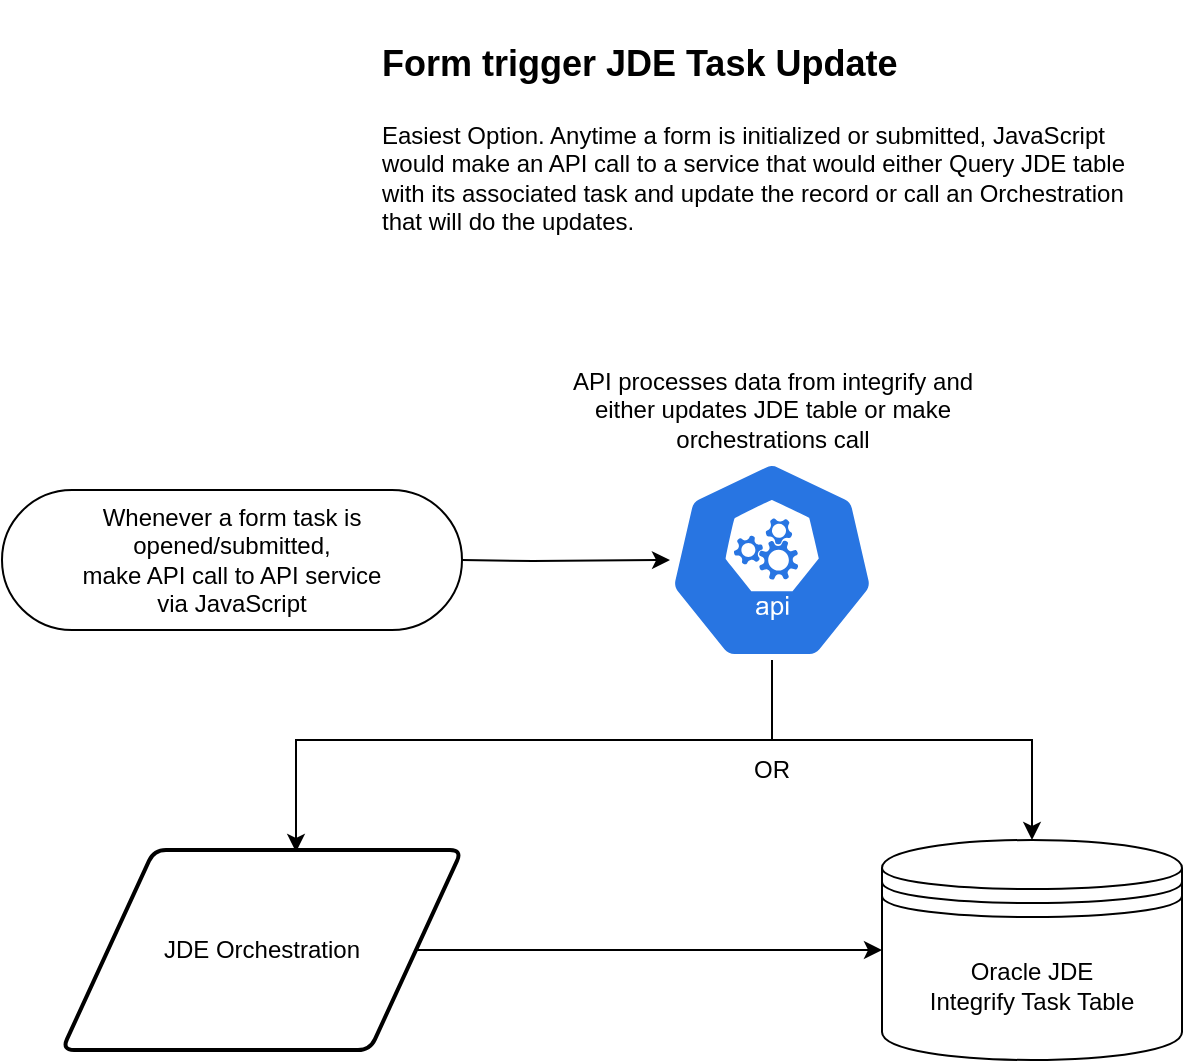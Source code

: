 <mxfile version="21.6.7" type="github">
  <diagram name="Page-1" id="UEboViyW_FA2UY19EqLy">
    <mxGraphModel dx="1195" dy="1763" grid="1" gridSize="10" guides="1" tooltips="1" connect="1" arrows="1" fold="1" page="1" pageScale="1" pageWidth="850" pageHeight="1100" math="0" shadow="0">
      <root>
        <mxCell id="0" />
        <mxCell id="1" parent="0" />
        <mxCell id="dT_ErZ5AVIkb5ZRzCfrx-4" style="edgeStyle=orthogonalEdgeStyle;rounded=0;orthogonalLoop=1;jettySize=auto;html=1;entryX=0.2;entryY=0.5;entryDx=0;entryDy=0;entryPerimeter=0;" edge="1" parent="1" target="dT_ErZ5AVIkb5ZRzCfrx-3">
          <mxGeometry relative="1" as="geometry">
            <mxPoint x="260" y="270" as="sourcePoint" />
          </mxGeometry>
        </mxCell>
        <mxCell id="dT_ErZ5AVIkb5ZRzCfrx-1" value="Whenever a form task is opened/submitted,&lt;br&gt;make API call to API service &lt;br&gt;via JavaScript" style="html=1;dashed=0;whiteSpace=wrap;shape=mxgraph.dfd.start" vertex="1" parent="1">
          <mxGeometry x="30" y="235" width="230" height="70" as="geometry" />
        </mxCell>
        <mxCell id="dT_ErZ5AVIkb5ZRzCfrx-7" style="edgeStyle=orthogonalEdgeStyle;rounded=0;orthogonalLoop=1;jettySize=auto;html=1;" edge="1" parent="1" source="dT_ErZ5AVIkb5ZRzCfrx-3" target="dT_ErZ5AVIkb5ZRzCfrx-6">
          <mxGeometry relative="1" as="geometry">
            <Array as="points">
              <mxPoint x="415" y="360" />
              <mxPoint x="545" y="360" />
            </Array>
          </mxGeometry>
        </mxCell>
        <mxCell id="dT_ErZ5AVIkb5ZRzCfrx-9" style="edgeStyle=orthogonalEdgeStyle;rounded=0;orthogonalLoop=1;jettySize=auto;html=1;exitX=0.5;exitY=1;exitDx=0;exitDy=0;exitPerimeter=0;entryX=0.585;entryY=0.01;entryDx=0;entryDy=0;entryPerimeter=0;" edge="1" parent="1" source="dT_ErZ5AVIkb5ZRzCfrx-3" target="dT_ErZ5AVIkb5ZRzCfrx-8">
          <mxGeometry relative="1" as="geometry">
            <Array as="points">
              <mxPoint x="415" y="360" />
              <mxPoint x="177" y="360" />
            </Array>
          </mxGeometry>
        </mxCell>
        <mxCell id="dT_ErZ5AVIkb5ZRzCfrx-3" value="" style="sketch=0;html=1;dashed=0;whitespace=wrap;fillColor=#2875E2;strokeColor=#ffffff;points=[[0.005,0.63,0],[0.1,0.2,0],[0.9,0.2,0],[0.5,0,0],[0.995,0.63,0],[0.72,0.99,0],[0.5,1,0],[0.28,0.99,0]];verticalLabelPosition=bottom;align=center;verticalAlign=top;shape=mxgraph.kubernetes.icon;prIcon=api" vertex="1" parent="1">
          <mxGeometry x="330" y="220" width="170" height="100" as="geometry" />
        </mxCell>
        <mxCell id="dT_ErZ5AVIkb5ZRzCfrx-5" value="API processes data from integrify and either updates JDE table or make orchestrations call" style="text;html=1;strokeColor=none;fillColor=none;align=center;verticalAlign=middle;whiteSpace=wrap;rounded=0;" vertex="1" parent="1">
          <mxGeometry x="312.5" y="180" width="205" height="30" as="geometry" />
        </mxCell>
        <mxCell id="dT_ErZ5AVIkb5ZRzCfrx-6" value="Oracle JDE&lt;br&gt;Integrify Task Table" style="shape=datastore;whiteSpace=wrap;html=1;" vertex="1" parent="1">
          <mxGeometry x="470" y="410" width="150" height="110" as="geometry" />
        </mxCell>
        <mxCell id="dT_ErZ5AVIkb5ZRzCfrx-14" style="edgeStyle=orthogonalEdgeStyle;rounded=0;orthogonalLoop=1;jettySize=auto;html=1;" edge="1" parent="1" source="dT_ErZ5AVIkb5ZRzCfrx-8" target="dT_ErZ5AVIkb5ZRzCfrx-6">
          <mxGeometry relative="1" as="geometry" />
        </mxCell>
        <mxCell id="dT_ErZ5AVIkb5ZRzCfrx-8" value="JDE Orchestration" style="shape=parallelogram;html=1;strokeWidth=2;perimeter=parallelogramPerimeter;whiteSpace=wrap;rounded=1;arcSize=12;size=0.23;" vertex="1" parent="1">
          <mxGeometry x="60" y="415" width="200" height="100" as="geometry" />
        </mxCell>
        <mxCell id="dT_ErZ5AVIkb5ZRzCfrx-10" value="OR" style="text;html=1;strokeColor=none;fillColor=none;align=center;verticalAlign=middle;whiteSpace=wrap;rounded=0;" vertex="1" parent="1">
          <mxGeometry x="385" y="360" width="60" height="30" as="geometry" />
        </mxCell>
        <mxCell id="dT_ErZ5AVIkb5ZRzCfrx-15" value="&lt;h1&gt;&lt;b style=&quot;border-color: var(--border-color); font-size: 18px; text-align: center;&quot;&gt;Form trigger JDE Task Update&lt;/b&gt;&lt;br&gt;&lt;/h1&gt;&lt;p&gt;Easiest Option. Anytime a form is initialized or submitted, JavaScript would make an API call to a service that would either Query JDE table with its associated task and update the record or call an Orchestration that will do the updates.&lt;/p&gt;" style="text;html=1;strokeColor=none;fillColor=none;spacing=5;spacingTop=-20;whiteSpace=wrap;overflow=hidden;rounded=0;" vertex="1" parent="1">
          <mxGeometry x="215" width="400" height="120" as="geometry" />
        </mxCell>
      </root>
    </mxGraphModel>
  </diagram>
</mxfile>
